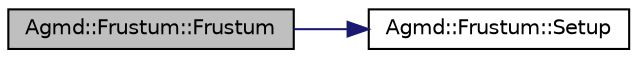 digraph "Agmd::Frustum::Frustum"
{
  edge [fontname="Helvetica",fontsize="10",labelfontname="Helvetica",labelfontsize="10"];
  node [fontname="Helvetica",fontsize="10",shape=record];
  rankdir="LR";
  Node1 [label="Agmd::Frustum::Frustum",height=0.2,width=0.4,color="black", fillcolor="grey75", style="filled" fontcolor="black"];
  Node1 -> Node2 [color="midnightblue",fontsize="10",style="solid",fontname="Helvetica"];
  Node2 [label="Agmd::Frustum::Setup",height=0.2,width=0.4,color="black", fillcolor="white", style="filled",URL="$class_agmd_1_1_frustum.html#a7b23e702b7a3e6587b20b47424678fae"];
}
